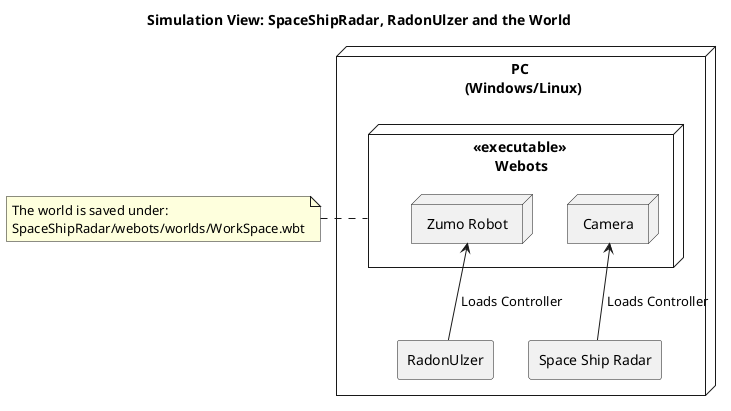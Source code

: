 @startuml deployment
title Simulation View: SpaceShipRadar, RadonUlzer and the World


node "PC \n (Windows/Linux)" {
    node "<<executable>> \n Webots " as Webots {
        node "Zumo Robot"
        node "Camera"
    }
    
    agent RadonUlzer
    agent "Space Ship Radar"
}


"Camera" <-- "Space Ship Radar" : " Loads Controller"
"Zumo Robot" <-- RadonUlzer : " Loads Controller"

note left of Webots 
The world is saved under: 
SpaceShipRadar/webots/worlds/WorkSpace.wbt
end note

@enduml